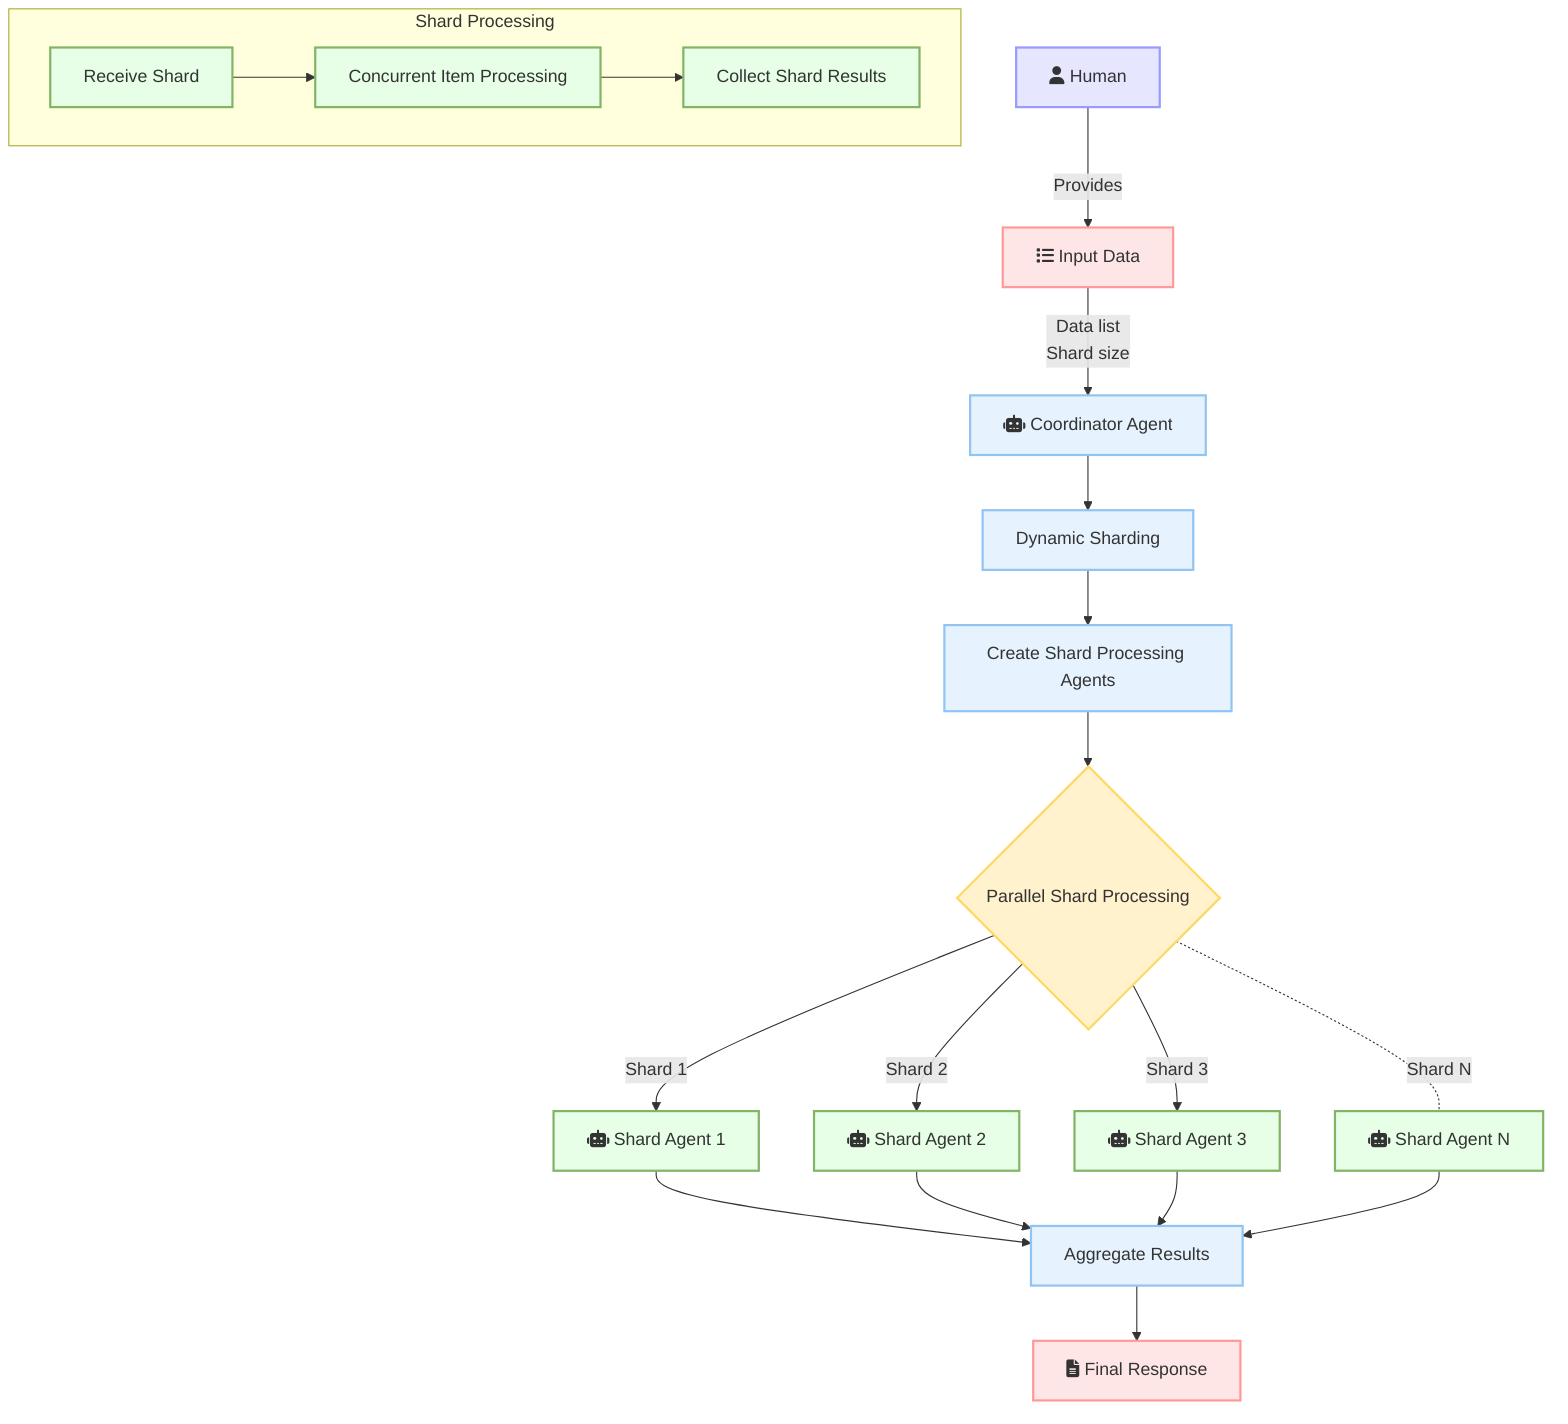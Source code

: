 graph TD
    classDef default fill:#f0f0f0,stroke:#333,stroke-width:2px;
    classDef process fill:#E6F3FF,stroke:#91C4F2,stroke-width:2px;
    classDef decision fill:#FFF2CC,stroke:#FFD966,stroke-width:2px;
    classDef subagent fill:#E6FFE6,stroke:#82B366,stroke-width:2px;
    classDef input fill:#FFE6E6,stroke:#FF9999,stroke-width:2px;
    classDef human fill:#E6E6FF,stroke:#9999FF,stroke-width:2px;

    H["fa:fa-user Human"]:::human
    A["fa:fa-list Input Data"]:::input
    B["fa:fa-robot Coordinator Agent"]:::process
    C["Dynamic Sharding"]:::process
    D["Create Shard Processing Agents"]:::process
    E{"Parallel Shard Processing"}:::decision
    F1["fa:fa-robot Shard Agent 1"]:::subagent
    F2["fa:fa-robot Shard Agent 2"]:::subagent
    F3["fa:fa-robot Shard Agent 3"]:::subagent
    FN["fa:fa-robot Shard Agent N"]:::subagent
    G["Aggregate Results"]:::process
    I["fa:fa-file-alt Final Response"]:::input

    H -->|"Provides"| A
    A -->|"Data list<br/>Shard size"| B
    B --> C --> D --> E
    E -->|Shard 1| F1
    E -->|Shard 2| F2
    E -->|Shard 3| F3
    E -.-|Shard N| FN
    F1 & F2 & F3 & FN --> G --> I

    subgraph "Shard Processing"
        J["Receive Shard"]:::subagent
        K["Concurrent Item Processing"]:::subagent
        L["Collect Shard Results"]:::subagent
        
        J --> K --> L
    end